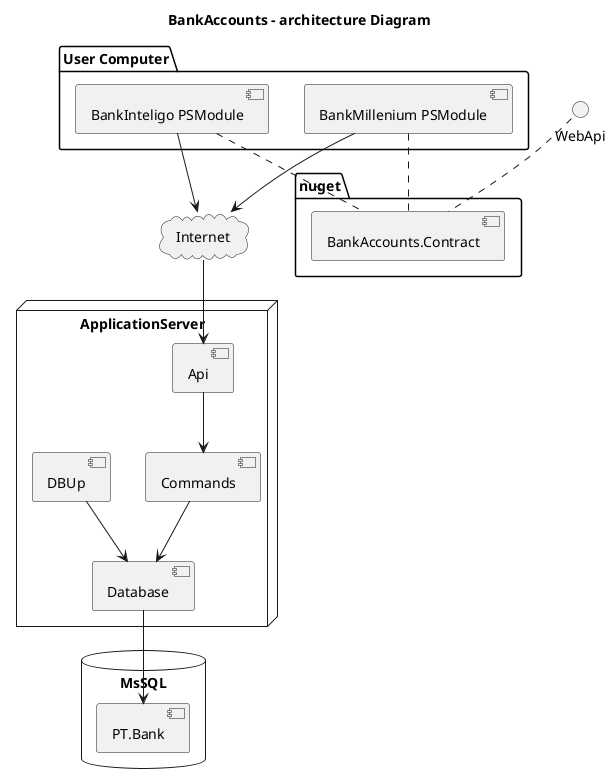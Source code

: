 @startuml

title BankAccounts - architecture Diagram
package nuget{
 [BankAccounts.Contract] as Contract
}

package "User Computer" {
  component [BankMillenium PSModule] as ModuleBM
  component [BankInteligo PSModule] as ModuleBI
}
 

cloud Internet{
}

node "ApplicationServer" {
  [Api]
  [Commands]
  [Database]
  [DBUp]
}

database "MsSQL"{
  [PT.Bank]
}

ModuleBM -down-> Internet
ModuleBI -down->Internet
Internet -down->Api

Api -down->Commands
Commands -down->Database
Database -down->PT.Bank
DBUp -down-> Database

ModuleBM .. Contract
ModuleBI .. Contract
WebApi .. Contract



@enduml